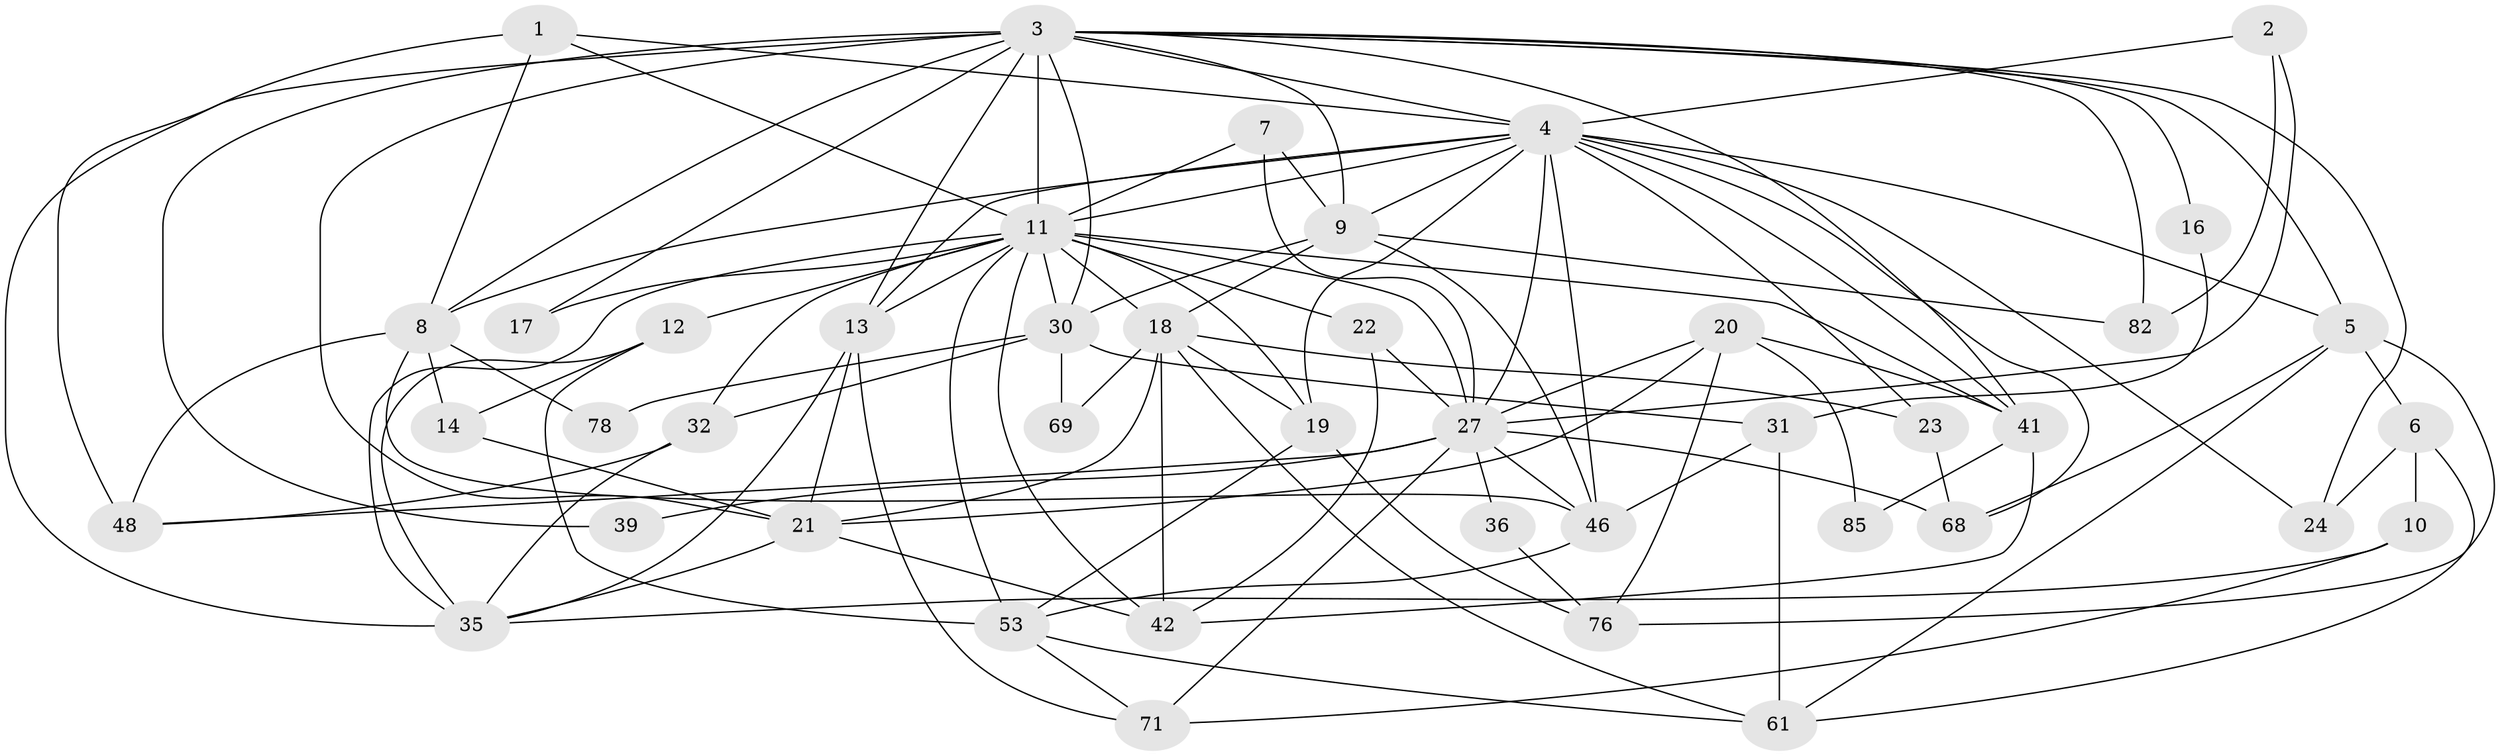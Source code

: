 // original degree distribution, {4: 0.3488372093023256, 2: 0.12790697674418605, 5: 0.2441860465116279, 3: 0.20930232558139536, 6: 0.023255813953488372, 7: 0.023255813953488372, 8: 0.011627906976744186, 9: 0.011627906976744186}
// Generated by graph-tools (version 1.1) at 2025/14/03/09/25 04:14:51]
// undirected, 43 vertices, 113 edges
graph export_dot {
graph [start="1"]
  node [color=gray90,style=filled];
  1;
  2 [super="+43"];
  3 [super="+81+50"];
  4 [super="+49"];
  5 [super="+38"];
  6;
  7 [super="+83"];
  8 [super="+28"];
  9 [super="+45"];
  10;
  11 [super="+25+51+33"];
  12 [super="+56"];
  13 [super="+15+34"];
  14;
  16;
  17;
  18 [super="+29+40+26"];
  19 [super="+73"];
  20;
  21 [super="+44"];
  22 [super="+79"];
  23;
  24;
  27 [super="+57"];
  30 [super="+80"];
  31;
  32 [super="+84"];
  35 [super="+52"];
  36;
  39;
  41 [super="+74"];
  42 [super="+72+64"];
  46 [super="+59"];
  48;
  53 [super="+60"];
  61 [super="+67"];
  68;
  69;
  71;
  76;
  78;
  82;
  85;
  1 -- 48;
  1 -- 8;
  1 -- 4;
  1 -- 11;
  2 -- 4;
  2 -- 27;
  2 -- 82;
  3 -- 35;
  3 -- 24;
  3 -- 39;
  3 -- 17;
  3 -- 8;
  3 -- 13 [weight=3];
  3 -- 30;
  3 -- 16;
  3 -- 82;
  3 -- 9;
  3 -- 11;
  3 -- 21;
  3 -- 41;
  3 -- 4;
  3 -- 5;
  4 -- 46 [weight=2];
  4 -- 68;
  4 -- 8;
  4 -- 41;
  4 -- 9;
  4 -- 13 [weight=2];
  4 -- 19;
  4 -- 23;
  4 -- 24;
  4 -- 27;
  4 -- 11;
  4 -- 5;
  5 -- 6;
  5 -- 68;
  5 -- 76;
  5 -- 61;
  6 -- 24;
  6 -- 10;
  6 -- 61;
  7 -- 27;
  7 -- 11;
  7 -- 9;
  8 -- 48;
  8 -- 78;
  8 -- 46;
  8 -- 14;
  9 -- 46;
  9 -- 18;
  9 -- 30;
  9 -- 82;
  10 -- 71;
  10 -- 35;
  11 -- 22 [weight=2];
  11 -- 53;
  11 -- 13 [weight=2];
  11 -- 32;
  11 -- 19;
  11 -- 27;
  11 -- 42;
  11 -- 35;
  11 -- 41;
  11 -- 12;
  11 -- 17;
  11 -- 30;
  11 -- 18;
  12 -- 35;
  12 -- 14;
  12 -- 53;
  13 -- 71;
  13 -- 35;
  13 -- 21;
  14 -- 21;
  16 -- 31;
  18 -- 23;
  18 -- 69;
  18 -- 19;
  18 -- 42;
  18 -- 21;
  18 -- 61;
  19 -- 76;
  19 -- 53;
  20 -- 27 [weight=2];
  20 -- 41;
  20 -- 76;
  20 -- 85;
  20 -- 21;
  21 -- 35;
  21 -- 42 [weight=2];
  22 -- 42;
  22 -- 27;
  23 -- 68;
  27 -- 71;
  27 -- 36;
  27 -- 68;
  27 -- 39;
  27 -- 46;
  27 -- 48;
  30 -- 31;
  30 -- 78;
  30 -- 32 [weight=2];
  30 -- 69;
  31 -- 61;
  31 -- 46;
  32 -- 35;
  32 -- 48;
  36 -- 76;
  41 -- 85;
  41 -- 42;
  46 -- 53;
  53 -- 71;
  53 -- 61;
}
